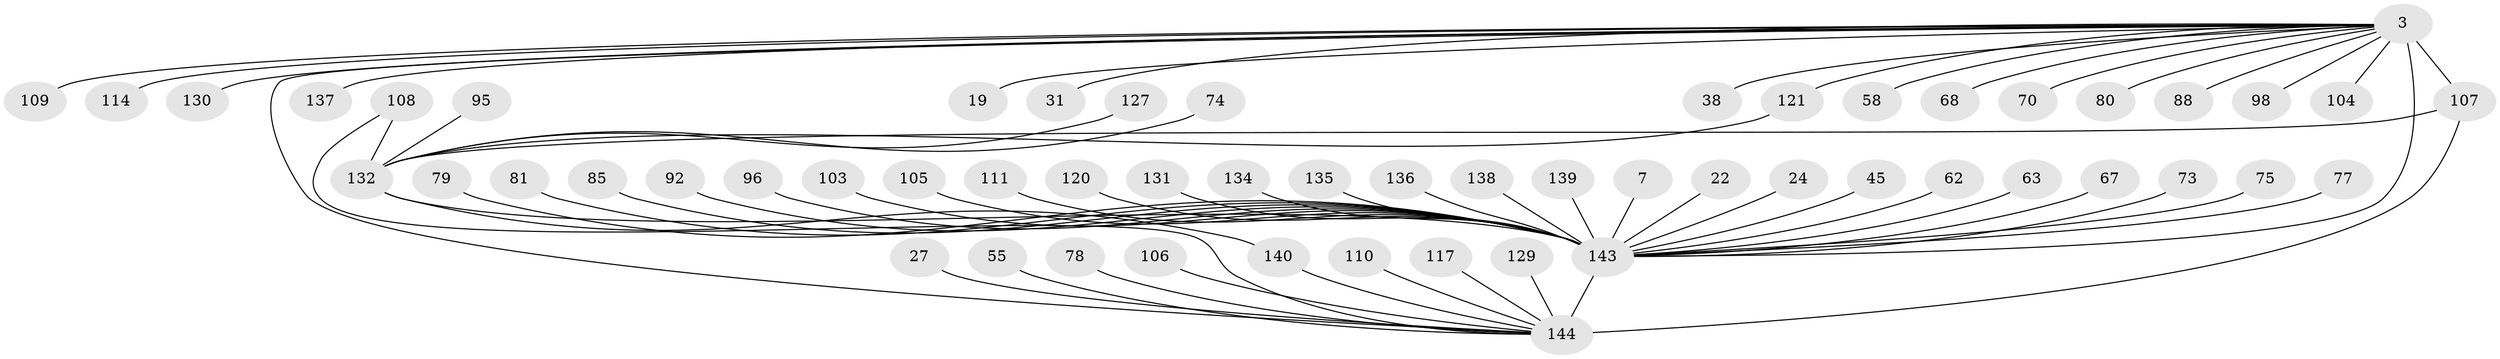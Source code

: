 // original degree distribution, {6: 0.034722222222222224, 8: 0.013888888888888888, 40: 0.006944444444444444, 9: 0.020833333333333332, 2: 0.2152777777777778, 1: 0.4652777777777778, 7: 0.006944444444444444, 3: 0.1527777777777778, 4: 0.041666666666666664, 11: 0.006944444444444444, 14: 0.006944444444444444, 5: 0.027777777777777776}
// Generated by graph-tools (version 1.1) at 2025/51/03/04/25 21:51:55]
// undirected, 57 vertices, 62 edges
graph export_dot {
graph [start="1"]
  node [color=gray90,style=filled];
  3;
  7;
  19;
  22;
  24;
  27;
  31;
  38;
  45;
  55 [super="+5"];
  58;
  62;
  63 [super="+44"];
  67;
  68;
  70;
  73;
  74;
  75;
  77;
  78;
  79;
  80;
  81;
  85;
  88;
  92;
  95 [super="+52"];
  96;
  98 [super="+86"];
  103 [super="+93"];
  104;
  105;
  106;
  107 [super="+87+47+69"];
  108;
  109;
  110;
  111 [super="+90"];
  114;
  117;
  120;
  121 [super="+25+83+119"];
  127;
  129;
  130;
  131;
  132 [super="+64+84+23+46+49+71"];
  134 [super="+91"];
  135;
  136;
  137 [super="+113+118+123+133"];
  138;
  139;
  140 [super="+61"];
  143 [super="+16+57+142+94+124+100+128+126"];
  144 [super="+48+115+2+125+141"];
  3 -- 19;
  3 -- 31;
  3 -- 38;
  3 -- 58;
  3 -- 68;
  3 -- 70;
  3 -- 80;
  3 -- 88;
  3 -- 104;
  3 -- 109;
  3 -- 114;
  3 -- 130;
  3 -- 143 [weight=19];
  3 -- 107;
  3 -- 121;
  3 -- 137 [weight=2];
  3 -- 98;
  3 -- 144 [weight=3];
  7 -- 143;
  22 -- 143;
  24 -- 143;
  27 -- 144;
  45 -- 143;
  55 -- 144;
  62 -- 143;
  63 -- 143;
  67 -- 143;
  73 -- 143;
  74 -- 132;
  75 -- 143;
  77 -- 143;
  78 -- 144;
  79 -- 143;
  81 -- 143;
  85 -- 143;
  92 -- 143;
  95 -- 132;
  96 -- 143;
  103 -- 143;
  105 -- 143;
  106 -- 144;
  107 -- 132;
  107 -- 144 [weight=3];
  108 -- 132;
  108 -- 144;
  110 -- 144;
  111 -- 143;
  117 -- 144;
  120 -- 143;
  121 -- 132;
  127 -- 132;
  129 -- 144;
  131 -- 143 [weight=3];
  132 -- 143 [weight=7];
  132 -- 140;
  134 -- 143;
  135 -- 143;
  136 -- 143;
  138 -- 143;
  139 -- 143;
  140 -- 144;
  143 -- 144 [weight=9];
}
